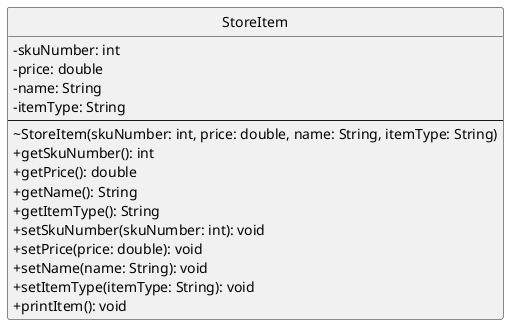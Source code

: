 ' Generated by UML Generator
' Encoded: PP71Zi8W48RlFCKSQxOcddjoZxqOa_e2b4xSYOKsC9Zi6lVPT-ZQMlH2miVFDpzX7rXxZhPNuK9kr5vRCBqEuPFPKniPQpEuXduGTkgBEWH3tlIer9I2XWUFDQE5cmBOXaiyHDkYhu0S9p9wCbX1DyHMRWbmsig-4Rixfpt9vTFtcB6jBB-BkiYj9MJE4jR64bvz6t5zd96RML9ivd897vCheQLXeWTH9hXKIh1-cFE3i5RdJILt7QXxfFudPTtpm3Hq_PZyU1d_zi9dJEnk2XOpl2krHzV93_y1
' URL: http://www.plantuml.com/plantuml/uml/PP71Zi8W48RlFCKSQxOcddjoZxqOa_e2b4xSYOKsC9Zi6lVPT-ZQMlH2miVFDpzX7rXxZhPNuK9kr5vRCBqEuPFPKniPQpEuXduGTkgBEWH3tlIer9I2XWUFDQE5cmBOXaiyHDkYhu0S9p9wCbX1DyHMRWbmsig-4Rixfpt9vTFtcB6jBB-BkiYj9MJE4jR64bvz6t5zd96RML9ivd897vCheQLXeWTH9hXKIh1-cFE3i5RdJILt7QXxfFudPTtpm3Hq_PZyU1d_zi9dJEnk2XOpl2krHzV93_y1
' Generated on: 2025-10-01T21:21:25.512953

@startuml StoreItem
skinparam classAttributeIconSize 0
hide circle

class StoreItem {
  -skuNumber: int
  -price: double
  -name: String
  -itemType: String
  --
  ~StoreItem(skuNumber: int, price: double, name: String, itemType: String)
  +getSkuNumber(): int
  +getPrice(): double
  +getName(): String
  +getItemType(): String
  +setSkuNumber(skuNumber: int): void
  +setPrice(price: double): void
  +setName(name: String): void
  +setItemType(itemType: String): void
  +printItem(): void
}

@enduml